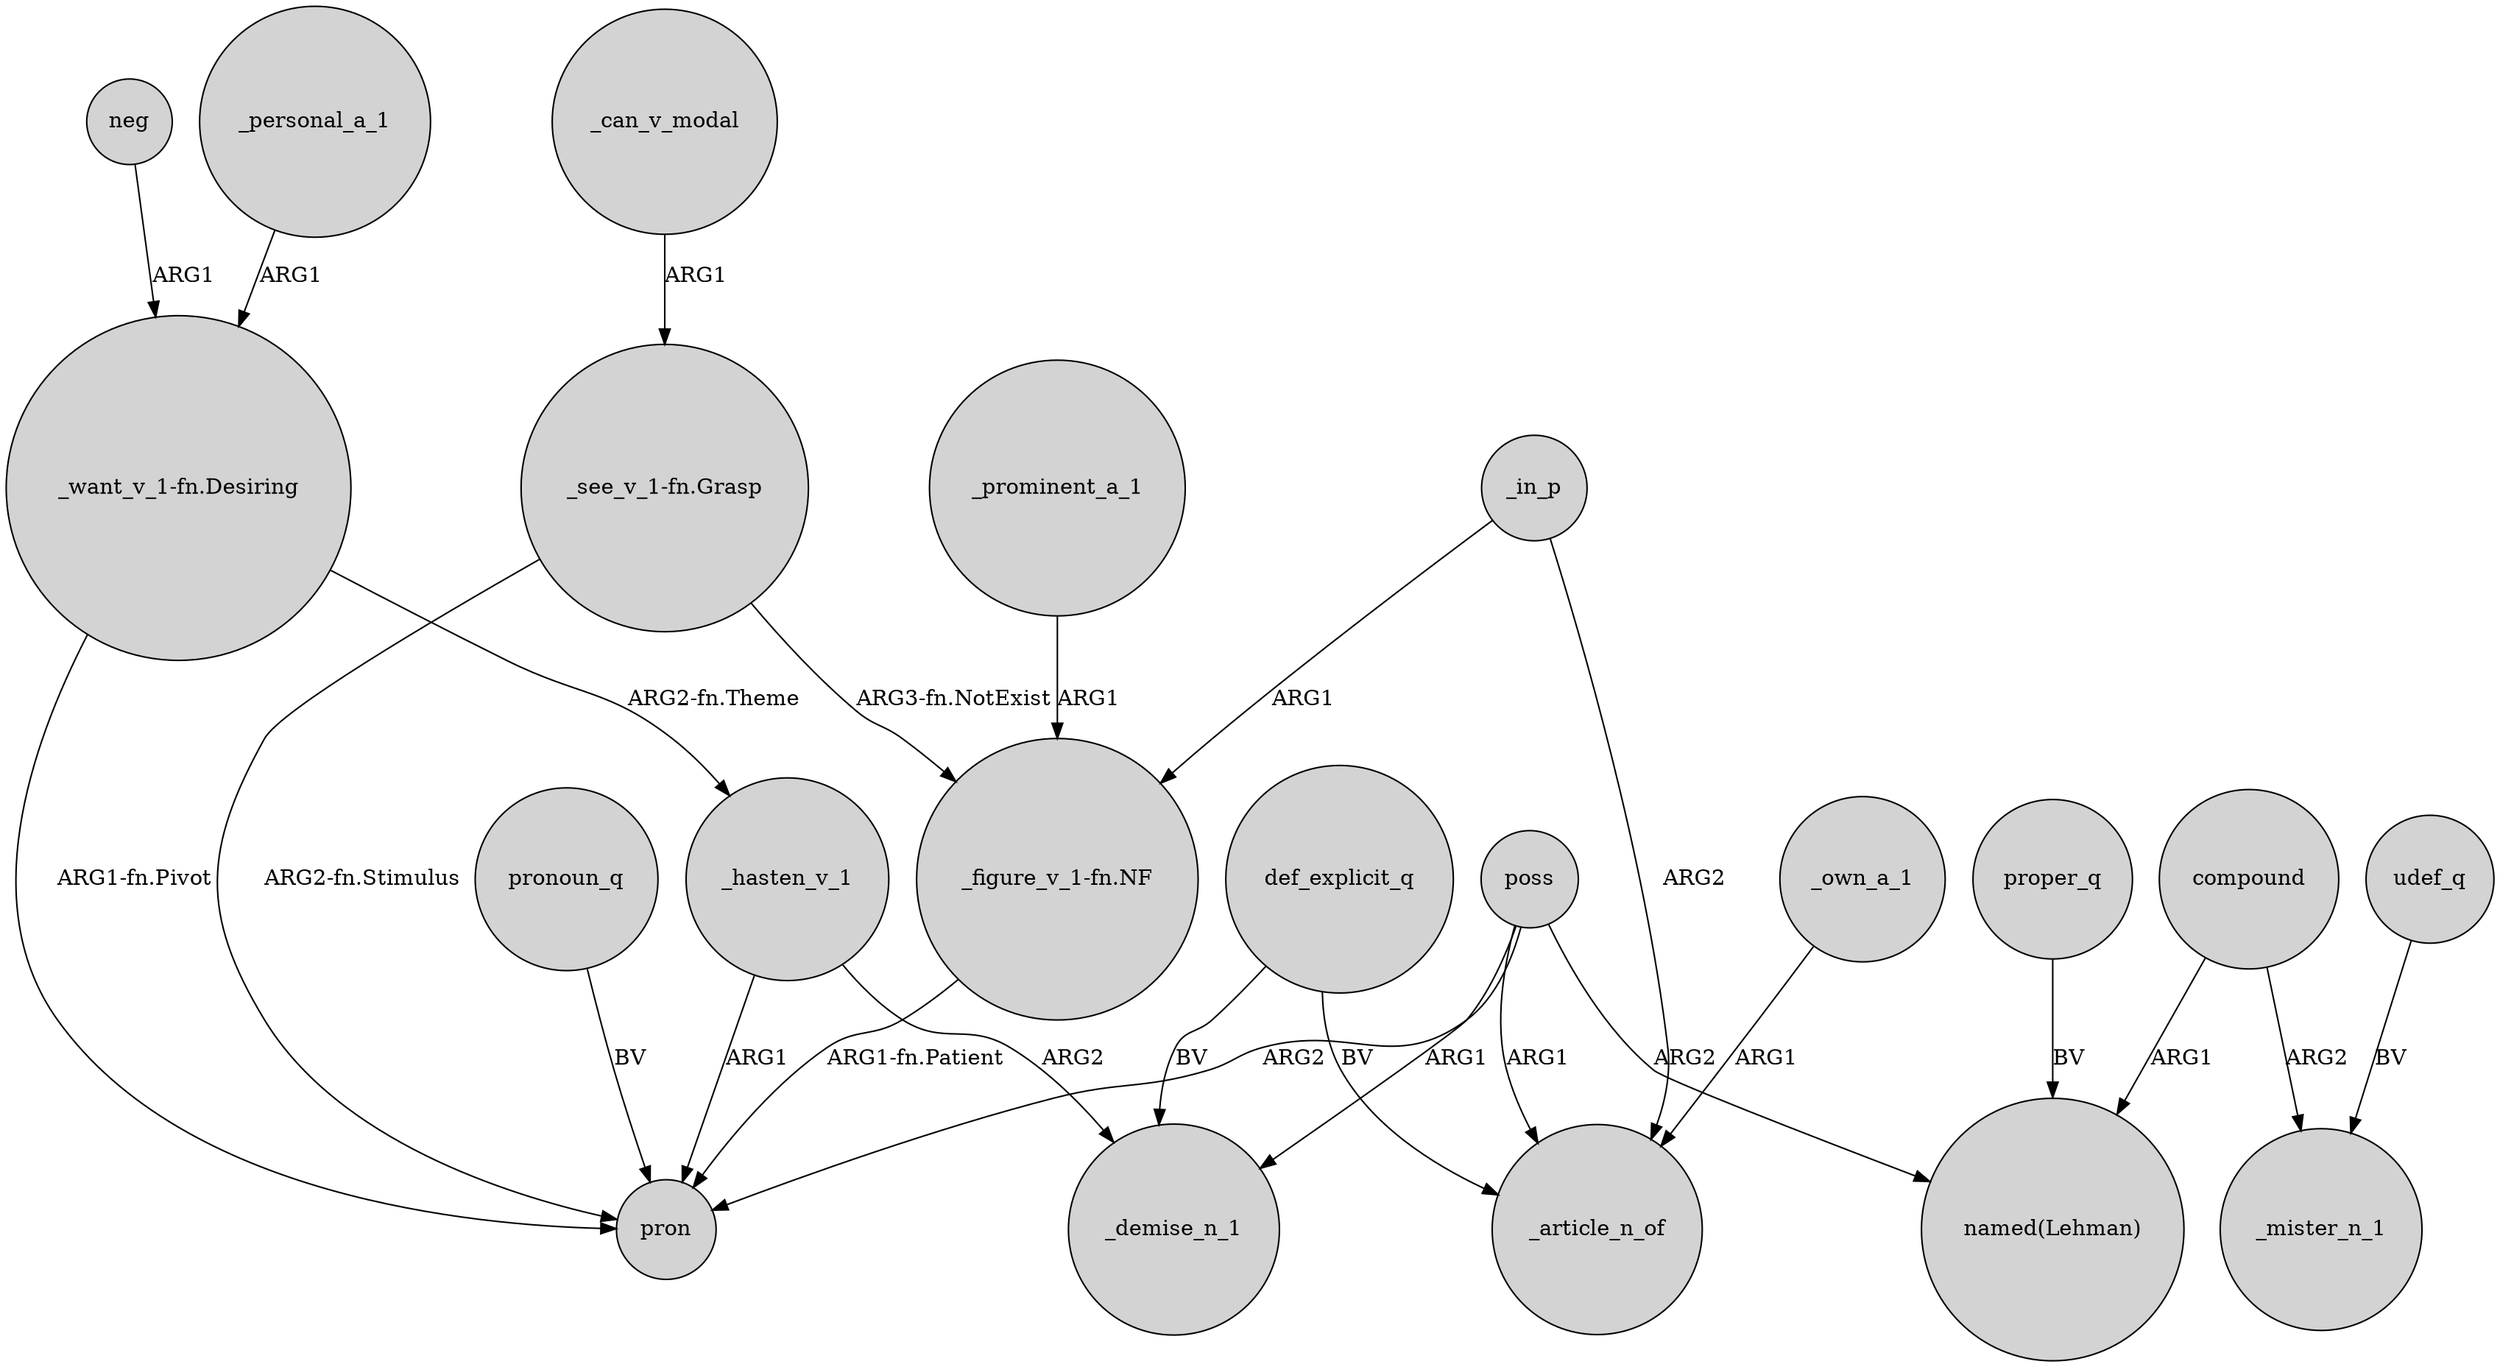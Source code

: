 digraph {
	node [shape=circle style=filled]
	_hasten_v_1 -> pron [label=ARG1]
	_can_v_modal -> "_see_v_1-fn.Grasp" [label=ARG1]
	"_want_v_1-fn.Desiring" -> _hasten_v_1 [label="ARG2-fn.Theme"]
	poss -> pron [label=ARG2]
	poss -> _demise_n_1 [label=ARG1]
	"_figure_v_1-fn.NF" -> pron [label="ARG1-fn.Patient"]
	compound -> _mister_n_1 [label=ARG2]
	poss -> _article_n_of [label=ARG1]
	_prominent_a_1 -> "_figure_v_1-fn.NF" [label=ARG1]
	"_want_v_1-fn.Desiring" -> pron [label="ARG1-fn.Pivot"]
	udef_q -> _mister_n_1 [label=BV]
	_in_p -> "_figure_v_1-fn.NF" [label=ARG1]
	"_see_v_1-fn.Grasp" -> "_figure_v_1-fn.NF" [label="ARG3-fn.NotExist"]
	proper_q -> "named(Lehman)" [label=BV]
	pronoun_q -> pron [label=BV]
	_own_a_1 -> _article_n_of [label=ARG1]
	poss -> "named(Lehman)" [label=ARG2]
	"_see_v_1-fn.Grasp" -> pron [label="ARG2-fn.Stimulus"]
	_in_p -> _article_n_of [label=ARG2]
	def_explicit_q -> _demise_n_1 [label=BV]
	_personal_a_1 -> "_want_v_1-fn.Desiring" [label=ARG1]
	def_explicit_q -> _article_n_of [label=BV]
	compound -> "named(Lehman)" [label=ARG1]
	neg -> "_want_v_1-fn.Desiring" [label=ARG1]
	_hasten_v_1 -> _demise_n_1 [label=ARG2]
}
